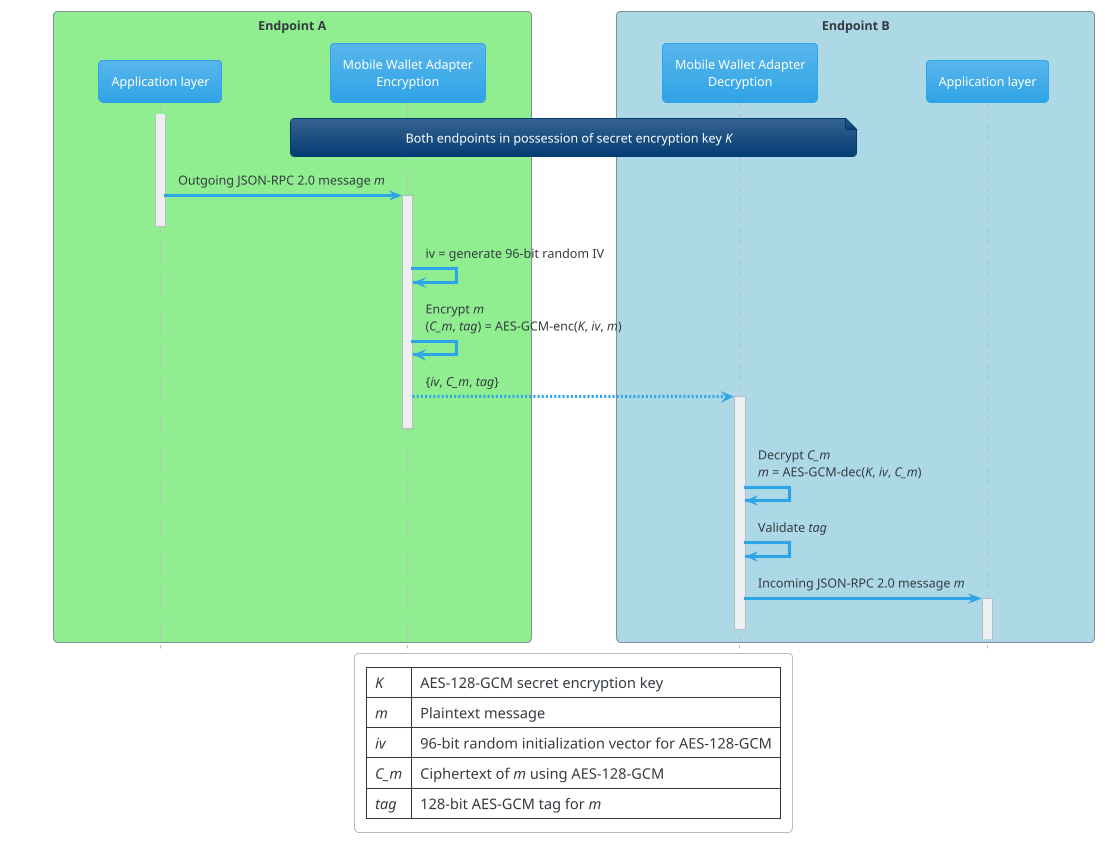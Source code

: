 @startuml

!theme cerulean
skinparam backgroundColor #FFFFFF

hide footbox

box "Endpoint A" #LightGreen
participant App_A as "Application layer"
participant MWA_A as "Mobile Wallet Adapter\nEncryption"
end box
box "Endpoint B" #LightBlue
participant MWA_B as "Mobile Wallet Adapter\nDecryption"
participant App_B as "Application layer"
end box

App_A ++

note over MWA_A, MWA_B : Both endpoints in possession of secret encryption key <i>K</i>

App_A -> MWA_A ++-- : Outgoing JSON-RPC 2.0 message <i>m</i>

MWA_A -> MWA_A : iv = generate 96-bit random IV
MWA_A -> MWA_A : Encrypt <i>m</i>\n(<i>C_m</i>, <i>tag</i>) = AES-GCM-enc(<i>K</i>, <i>iv</i>, <i>m</i>)

MWA_A --> MWA_B ++-- : {<i>iv</i>, <i>C_m</i>, <i>tag</i>}

MWA_B -> MWA_B : Decrypt <i>C_m</i>\n<i>m</i> = AES-GCM-dec(<i>K</i>, <i>iv</i>, <i>C_m</i>)
MWA_B -> MWA_B : Validate <i>tag</i>

MWA_B -> App_B ++-- : Incoming JSON-RPC 2.0 message <i>m</i>

legend
| <i>K</i>   | AES-128-GCM secret encryption key                   |
| <i>m</i>   | Plaintext message                                   |
| <i>iv</i>  | 96-bit random initialization vector for AES-128-GCM |
| <i>C_m</i> | Ciphertext of <i>m</i> using AES-128-GCM            |
| <i>tag</i> | 128-bit AES-GCM tag for <i>m</i>                    |
end legend

@enduml
